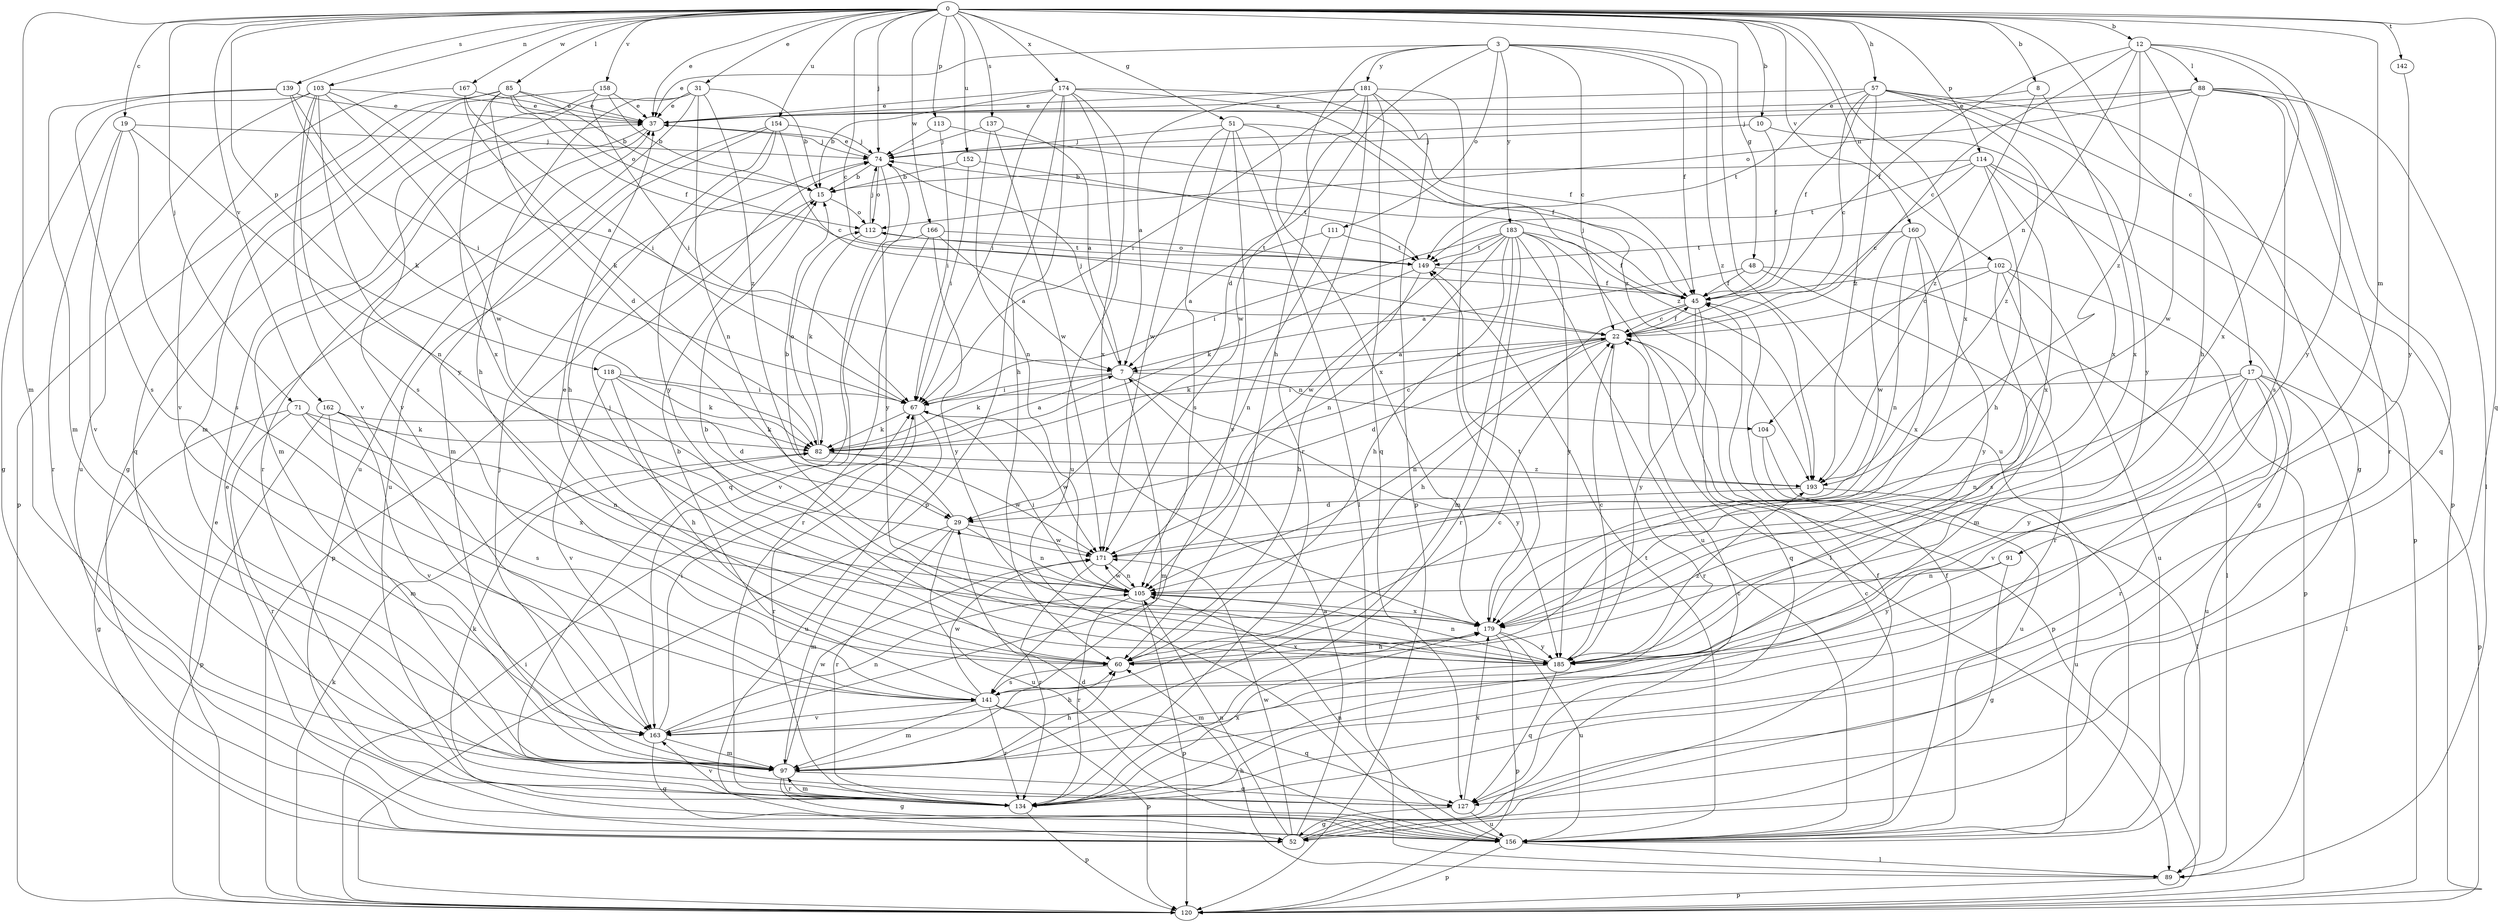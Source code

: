 strict digraph  {
0;
3;
7;
8;
10;
12;
15;
17;
19;
22;
29;
31;
37;
45;
48;
51;
52;
57;
60;
67;
71;
74;
82;
85;
88;
89;
91;
97;
102;
103;
104;
105;
111;
112;
113;
114;
118;
120;
127;
134;
137;
139;
141;
142;
149;
152;
154;
156;
158;
160;
162;
163;
166;
167;
171;
174;
179;
181;
183;
185;
193;
0 -> 8  [label=b];
0 -> 10  [label=b];
0 -> 12  [label=b];
0 -> 17  [label=c];
0 -> 19  [label=c];
0 -> 22  [label=c];
0 -> 31  [label=e];
0 -> 37  [label=e];
0 -> 48  [label=g];
0 -> 51  [label=g];
0 -> 57  [label=h];
0 -> 71  [label=j];
0 -> 74  [label=j];
0 -> 85  [label=l];
0 -> 91  [label=m];
0 -> 97  [label=m];
0 -> 102  [label=n];
0 -> 103  [label=n];
0 -> 113  [label=p];
0 -> 114  [label=p];
0 -> 118  [label=p];
0 -> 127  [label=q];
0 -> 137  [label=s];
0 -> 139  [label=s];
0 -> 142  [label=t];
0 -> 152  [label=u];
0 -> 154  [label=u];
0 -> 158  [label=v];
0 -> 160  [label=v];
0 -> 162  [label=v];
0 -> 166  [label=w];
0 -> 167  [label=w];
0 -> 174  [label=x];
0 -> 179  [label=x];
3 -> 22  [label=c];
3 -> 29  [label=d];
3 -> 37  [label=e];
3 -> 45  [label=f];
3 -> 60  [label=h];
3 -> 111  [label=o];
3 -> 156  [label=u];
3 -> 181  [label=y];
3 -> 183  [label=y];
3 -> 193  [label=z];
7 -> 67  [label=i];
7 -> 74  [label=j];
7 -> 82  [label=k];
7 -> 97  [label=m];
7 -> 104  [label=n];
7 -> 185  [label=y];
8 -> 37  [label=e];
8 -> 179  [label=x];
8 -> 193  [label=z];
10 -> 45  [label=f];
10 -> 74  [label=j];
10 -> 193  [label=z];
12 -> 22  [label=c];
12 -> 45  [label=f];
12 -> 60  [label=h];
12 -> 88  [label=l];
12 -> 104  [label=n];
12 -> 179  [label=x];
12 -> 185  [label=y];
12 -> 193  [label=z];
15 -> 112  [label=o];
15 -> 120  [label=p];
17 -> 67  [label=i];
17 -> 89  [label=l];
17 -> 105  [label=n];
17 -> 120  [label=p];
17 -> 134  [label=r];
17 -> 156  [label=u];
17 -> 163  [label=v];
17 -> 185  [label=y];
19 -> 74  [label=j];
19 -> 105  [label=n];
19 -> 134  [label=r];
19 -> 141  [label=s];
19 -> 163  [label=v];
22 -> 7  [label=a];
22 -> 29  [label=d];
22 -> 45  [label=f];
22 -> 82  [label=k];
22 -> 105  [label=n];
22 -> 120  [label=p];
22 -> 134  [label=r];
29 -> 15  [label=b];
29 -> 97  [label=m];
29 -> 105  [label=n];
29 -> 134  [label=r];
29 -> 156  [label=u];
29 -> 171  [label=w];
31 -> 15  [label=b];
31 -> 37  [label=e];
31 -> 60  [label=h];
31 -> 105  [label=n];
31 -> 156  [label=u];
31 -> 163  [label=v];
31 -> 193  [label=z];
37 -> 74  [label=j];
37 -> 97  [label=m];
37 -> 134  [label=r];
45 -> 22  [label=c];
45 -> 60  [label=h];
45 -> 74  [label=j];
45 -> 127  [label=q];
45 -> 185  [label=y];
48 -> 7  [label=a];
48 -> 45  [label=f];
48 -> 89  [label=l];
48 -> 134  [label=r];
51 -> 74  [label=j];
51 -> 89  [label=l];
51 -> 141  [label=s];
51 -> 163  [label=v];
51 -> 171  [label=w];
51 -> 179  [label=x];
51 -> 193  [label=z];
52 -> 7  [label=a];
52 -> 22  [label=c];
52 -> 45  [label=f];
52 -> 105  [label=n];
52 -> 171  [label=w];
57 -> 22  [label=c];
57 -> 37  [label=e];
57 -> 45  [label=f];
57 -> 52  [label=g];
57 -> 120  [label=p];
57 -> 149  [label=t];
57 -> 179  [label=x];
57 -> 185  [label=y];
57 -> 193  [label=z];
60 -> 37  [label=e];
60 -> 74  [label=j];
60 -> 141  [label=s];
60 -> 179  [label=x];
67 -> 82  [label=k];
67 -> 134  [label=r];
67 -> 156  [label=u];
67 -> 171  [label=w];
71 -> 52  [label=g];
71 -> 82  [label=k];
71 -> 134  [label=r];
71 -> 141  [label=s];
71 -> 179  [label=x];
74 -> 15  [label=b];
74 -> 37  [label=e];
74 -> 112  [label=o];
74 -> 127  [label=q];
74 -> 185  [label=y];
82 -> 7  [label=a];
82 -> 22  [label=c];
82 -> 112  [label=o];
82 -> 171  [label=w];
82 -> 193  [label=z];
85 -> 15  [label=b];
85 -> 29  [label=d];
85 -> 37  [label=e];
85 -> 45  [label=f];
85 -> 112  [label=o];
85 -> 120  [label=p];
85 -> 127  [label=q];
85 -> 179  [label=x];
88 -> 37  [label=e];
88 -> 74  [label=j];
88 -> 89  [label=l];
88 -> 112  [label=o];
88 -> 127  [label=q];
88 -> 134  [label=r];
88 -> 141  [label=s];
88 -> 171  [label=w];
89 -> 60  [label=h];
89 -> 120  [label=p];
91 -> 52  [label=g];
91 -> 105  [label=n];
91 -> 185  [label=y];
97 -> 52  [label=g];
97 -> 60  [label=h];
97 -> 74  [label=j];
97 -> 127  [label=q];
97 -> 134  [label=r];
97 -> 171  [label=w];
102 -> 22  [label=c];
102 -> 45  [label=f];
102 -> 97  [label=m];
102 -> 120  [label=p];
102 -> 141  [label=s];
102 -> 156  [label=u];
103 -> 7  [label=a];
103 -> 37  [label=e];
103 -> 52  [label=g];
103 -> 141  [label=s];
103 -> 156  [label=u];
103 -> 163  [label=v];
103 -> 171  [label=w];
103 -> 185  [label=y];
104 -> 89  [label=l];
104 -> 156  [label=u];
105 -> 67  [label=i];
105 -> 120  [label=p];
105 -> 134  [label=r];
105 -> 171  [label=w];
105 -> 179  [label=x];
111 -> 7  [label=a];
111 -> 105  [label=n];
111 -> 149  [label=t];
112 -> 74  [label=j];
112 -> 82  [label=k];
112 -> 149  [label=t];
113 -> 45  [label=f];
113 -> 67  [label=i];
113 -> 74  [label=j];
114 -> 15  [label=b];
114 -> 22  [label=c];
114 -> 52  [label=g];
114 -> 60  [label=h];
114 -> 120  [label=p];
114 -> 149  [label=t];
114 -> 179  [label=x];
118 -> 29  [label=d];
118 -> 60  [label=h];
118 -> 67  [label=i];
118 -> 82  [label=k];
118 -> 163  [label=v];
120 -> 37  [label=e];
120 -> 67  [label=i];
120 -> 82  [label=k];
127 -> 52  [label=g];
127 -> 156  [label=u];
127 -> 179  [label=x];
134 -> 82  [label=k];
134 -> 97  [label=m];
134 -> 120  [label=p];
134 -> 163  [label=v];
134 -> 179  [label=x];
137 -> 7  [label=a];
137 -> 74  [label=j];
137 -> 105  [label=n];
137 -> 171  [label=w];
139 -> 37  [label=e];
139 -> 67  [label=i];
139 -> 82  [label=k];
139 -> 97  [label=m];
139 -> 141  [label=s];
141 -> 15  [label=b];
141 -> 22  [label=c];
141 -> 97  [label=m];
141 -> 120  [label=p];
141 -> 127  [label=q];
141 -> 134  [label=r];
141 -> 163  [label=v];
141 -> 171  [label=w];
142 -> 185  [label=y];
149 -> 45  [label=f];
149 -> 60  [label=h];
149 -> 82  [label=k];
149 -> 112  [label=o];
152 -> 15  [label=b];
152 -> 67  [label=i];
152 -> 149  [label=t];
154 -> 22  [label=c];
154 -> 60  [label=h];
154 -> 74  [label=j];
154 -> 97  [label=m];
154 -> 156  [label=u];
154 -> 185  [label=y];
156 -> 22  [label=c];
156 -> 29  [label=d];
156 -> 37  [label=e];
156 -> 45  [label=f];
156 -> 89  [label=l];
156 -> 105  [label=n];
156 -> 120  [label=p];
156 -> 149  [label=t];
158 -> 15  [label=b];
158 -> 37  [label=e];
158 -> 52  [label=g];
158 -> 67  [label=i];
158 -> 97  [label=m];
160 -> 105  [label=n];
160 -> 149  [label=t];
160 -> 171  [label=w];
160 -> 179  [label=x];
160 -> 185  [label=y];
162 -> 82  [label=k];
162 -> 97  [label=m];
162 -> 105  [label=n];
162 -> 120  [label=p];
162 -> 163  [label=v];
163 -> 52  [label=g];
163 -> 60  [label=h];
163 -> 67  [label=i];
163 -> 97  [label=m];
163 -> 105  [label=n];
166 -> 7  [label=a];
166 -> 134  [label=r];
166 -> 149  [label=t];
166 -> 163  [label=v];
166 -> 185  [label=y];
167 -> 37  [label=e];
167 -> 67  [label=i];
167 -> 82  [label=k];
167 -> 163  [label=v];
171 -> 105  [label=n];
171 -> 134  [label=r];
174 -> 15  [label=b];
174 -> 37  [label=e];
174 -> 45  [label=f];
174 -> 60  [label=h];
174 -> 67  [label=i];
174 -> 120  [label=p];
174 -> 156  [label=u];
174 -> 179  [label=x];
174 -> 193  [label=z];
179 -> 60  [label=h];
179 -> 120  [label=p];
179 -> 149  [label=t];
179 -> 156  [label=u];
179 -> 185  [label=y];
181 -> 7  [label=a];
181 -> 37  [label=e];
181 -> 67  [label=i];
181 -> 120  [label=p];
181 -> 127  [label=q];
181 -> 134  [label=r];
181 -> 171  [label=w];
181 -> 179  [label=x];
183 -> 45  [label=f];
183 -> 60  [label=h];
183 -> 67  [label=i];
183 -> 89  [label=l];
183 -> 97  [label=m];
183 -> 105  [label=n];
183 -> 134  [label=r];
183 -> 149  [label=t];
183 -> 156  [label=u];
183 -> 171  [label=w];
183 -> 185  [label=y];
185 -> 15  [label=b];
185 -> 22  [label=c];
185 -> 97  [label=m];
185 -> 105  [label=n];
185 -> 127  [label=q];
185 -> 193  [label=z];
193 -> 29  [label=d];
193 -> 156  [label=u];
}
